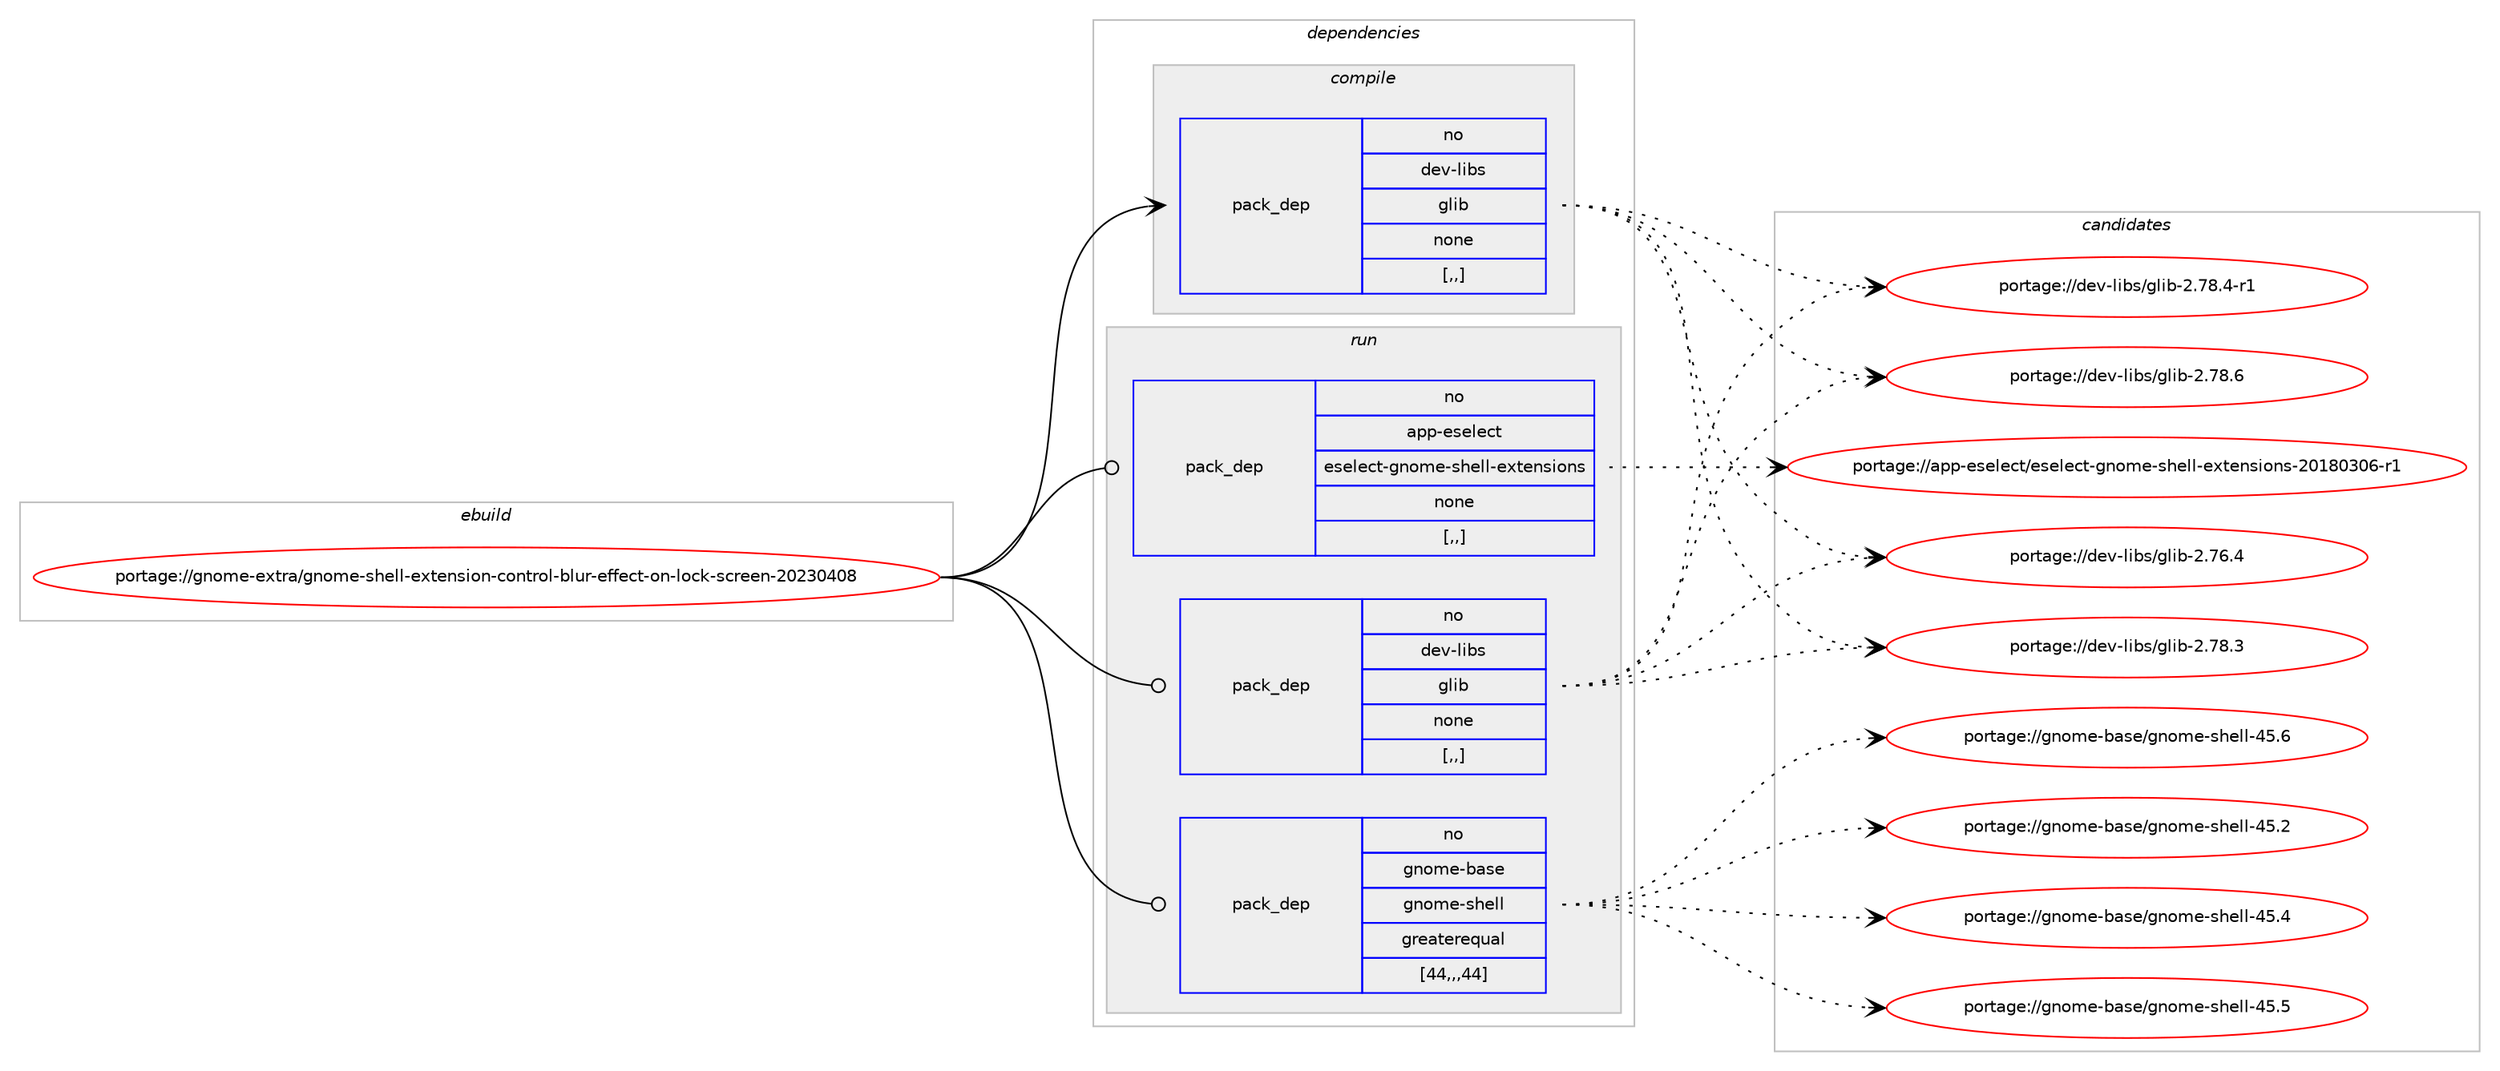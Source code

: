 digraph prolog {

# *************
# Graph options
# *************

newrank=true;
concentrate=true;
compound=true;
graph [rankdir=LR,fontname=Helvetica,fontsize=10,ranksep=1.5];#, ranksep=2.5, nodesep=0.2];
edge  [arrowhead=vee];
node  [fontname=Helvetica,fontsize=10];

# **********
# The ebuild
# **********

subgraph cluster_leftcol {
color=gray;
rank=same;
label=<<i>ebuild</i>>;
id [label="portage://gnome-extra/gnome-shell-extension-control-blur-effect-on-lock-screen-20230408", color=red, width=4, href="../gnome-extra/gnome-shell-extension-control-blur-effect-on-lock-screen-20230408.svg"];
}

# ****************
# The dependencies
# ****************

subgraph cluster_midcol {
color=gray;
label=<<i>dependencies</i>>;
subgraph cluster_compile {
fillcolor="#eeeeee";
style=filled;
label=<<i>compile</i>>;
subgraph pack169819 {
dependency235646 [label=<<TABLE BORDER="0" CELLBORDER="1" CELLSPACING="0" CELLPADDING="4" WIDTH="220"><TR><TD ROWSPAN="6" CELLPADDING="30">pack_dep</TD></TR><TR><TD WIDTH="110">no</TD></TR><TR><TD>dev-libs</TD></TR><TR><TD>glib</TD></TR><TR><TD>none</TD></TR><TR><TD>[,,]</TD></TR></TABLE>>, shape=none, color=blue];
}
id:e -> dependency235646:w [weight=20,style="solid",arrowhead="vee"];
}
subgraph cluster_compileandrun {
fillcolor="#eeeeee";
style=filled;
label=<<i>compile and run</i>>;
}
subgraph cluster_run {
fillcolor="#eeeeee";
style=filled;
label=<<i>run</i>>;
subgraph pack169820 {
dependency235647 [label=<<TABLE BORDER="0" CELLBORDER="1" CELLSPACING="0" CELLPADDING="4" WIDTH="220"><TR><TD ROWSPAN="6" CELLPADDING="30">pack_dep</TD></TR><TR><TD WIDTH="110">no</TD></TR><TR><TD>app-eselect</TD></TR><TR><TD>eselect-gnome-shell-extensions</TD></TR><TR><TD>none</TD></TR><TR><TD>[,,]</TD></TR></TABLE>>, shape=none, color=blue];
}
id:e -> dependency235647:w [weight=20,style="solid",arrowhead="odot"];
subgraph pack169821 {
dependency235648 [label=<<TABLE BORDER="0" CELLBORDER="1" CELLSPACING="0" CELLPADDING="4" WIDTH="220"><TR><TD ROWSPAN="6" CELLPADDING="30">pack_dep</TD></TR><TR><TD WIDTH="110">no</TD></TR><TR><TD>dev-libs</TD></TR><TR><TD>glib</TD></TR><TR><TD>none</TD></TR><TR><TD>[,,]</TD></TR></TABLE>>, shape=none, color=blue];
}
id:e -> dependency235648:w [weight=20,style="solid",arrowhead="odot"];
subgraph pack169822 {
dependency235649 [label=<<TABLE BORDER="0" CELLBORDER="1" CELLSPACING="0" CELLPADDING="4" WIDTH="220"><TR><TD ROWSPAN="6" CELLPADDING="30">pack_dep</TD></TR><TR><TD WIDTH="110">no</TD></TR><TR><TD>gnome-base</TD></TR><TR><TD>gnome-shell</TD></TR><TR><TD>greaterequal</TD></TR><TR><TD>[44,,,44]</TD></TR></TABLE>>, shape=none, color=blue];
}
id:e -> dependency235649:w [weight=20,style="solid",arrowhead="odot"];
}
}

# **************
# The candidates
# **************

subgraph cluster_choices {
rank=same;
color=gray;
label=<<i>candidates</i>>;

subgraph choice169819 {
color=black;
nodesep=1;
choice1001011184510810598115471031081059845504655544652 [label="portage://dev-libs/glib-2.76.4", color=red, width=4,href="../dev-libs/glib-2.76.4.svg"];
choice1001011184510810598115471031081059845504655564651 [label="portage://dev-libs/glib-2.78.3", color=red, width=4,href="../dev-libs/glib-2.78.3.svg"];
choice10010111845108105981154710310810598455046555646524511449 [label="portage://dev-libs/glib-2.78.4-r1", color=red, width=4,href="../dev-libs/glib-2.78.4-r1.svg"];
choice1001011184510810598115471031081059845504655564654 [label="portage://dev-libs/glib-2.78.6", color=red, width=4,href="../dev-libs/glib-2.78.6.svg"];
dependency235646:e -> choice1001011184510810598115471031081059845504655544652:w [style=dotted,weight="100"];
dependency235646:e -> choice1001011184510810598115471031081059845504655564651:w [style=dotted,weight="100"];
dependency235646:e -> choice10010111845108105981154710310810598455046555646524511449:w [style=dotted,weight="100"];
dependency235646:e -> choice1001011184510810598115471031081059845504655564654:w [style=dotted,weight="100"];
}
subgraph choice169820 {
color=black;
nodesep=1;
choice97112112451011151011081019911647101115101108101991164510311011110910145115104101108108451011201161011101151051111101154550484956485148544511449 [label="portage://app-eselect/eselect-gnome-shell-extensions-20180306-r1", color=red, width=4,href="../app-eselect/eselect-gnome-shell-extensions-20180306-r1.svg"];
dependency235647:e -> choice97112112451011151011081019911647101115101108101991164510311011110910145115104101108108451011201161011101151051111101154550484956485148544511449:w [style=dotted,weight="100"];
}
subgraph choice169821 {
color=black;
nodesep=1;
choice1001011184510810598115471031081059845504655544652 [label="portage://dev-libs/glib-2.76.4", color=red, width=4,href="../dev-libs/glib-2.76.4.svg"];
choice1001011184510810598115471031081059845504655564651 [label="portage://dev-libs/glib-2.78.3", color=red, width=4,href="../dev-libs/glib-2.78.3.svg"];
choice10010111845108105981154710310810598455046555646524511449 [label="portage://dev-libs/glib-2.78.4-r1", color=red, width=4,href="../dev-libs/glib-2.78.4-r1.svg"];
choice1001011184510810598115471031081059845504655564654 [label="portage://dev-libs/glib-2.78.6", color=red, width=4,href="../dev-libs/glib-2.78.6.svg"];
dependency235648:e -> choice1001011184510810598115471031081059845504655544652:w [style=dotted,weight="100"];
dependency235648:e -> choice1001011184510810598115471031081059845504655564651:w [style=dotted,weight="100"];
dependency235648:e -> choice10010111845108105981154710310810598455046555646524511449:w [style=dotted,weight="100"];
dependency235648:e -> choice1001011184510810598115471031081059845504655564654:w [style=dotted,weight="100"];
}
subgraph choice169822 {
color=black;
nodesep=1;
choice10311011110910145989711510147103110111109101451151041011081084552534650 [label="portage://gnome-base/gnome-shell-45.2", color=red, width=4,href="../gnome-base/gnome-shell-45.2.svg"];
choice10311011110910145989711510147103110111109101451151041011081084552534652 [label="portage://gnome-base/gnome-shell-45.4", color=red, width=4,href="../gnome-base/gnome-shell-45.4.svg"];
choice10311011110910145989711510147103110111109101451151041011081084552534653 [label="portage://gnome-base/gnome-shell-45.5", color=red, width=4,href="../gnome-base/gnome-shell-45.5.svg"];
choice10311011110910145989711510147103110111109101451151041011081084552534654 [label="portage://gnome-base/gnome-shell-45.6", color=red, width=4,href="../gnome-base/gnome-shell-45.6.svg"];
dependency235649:e -> choice10311011110910145989711510147103110111109101451151041011081084552534650:w [style=dotted,weight="100"];
dependency235649:e -> choice10311011110910145989711510147103110111109101451151041011081084552534652:w [style=dotted,weight="100"];
dependency235649:e -> choice10311011110910145989711510147103110111109101451151041011081084552534653:w [style=dotted,weight="100"];
dependency235649:e -> choice10311011110910145989711510147103110111109101451151041011081084552534654:w [style=dotted,weight="100"];
}
}

}
